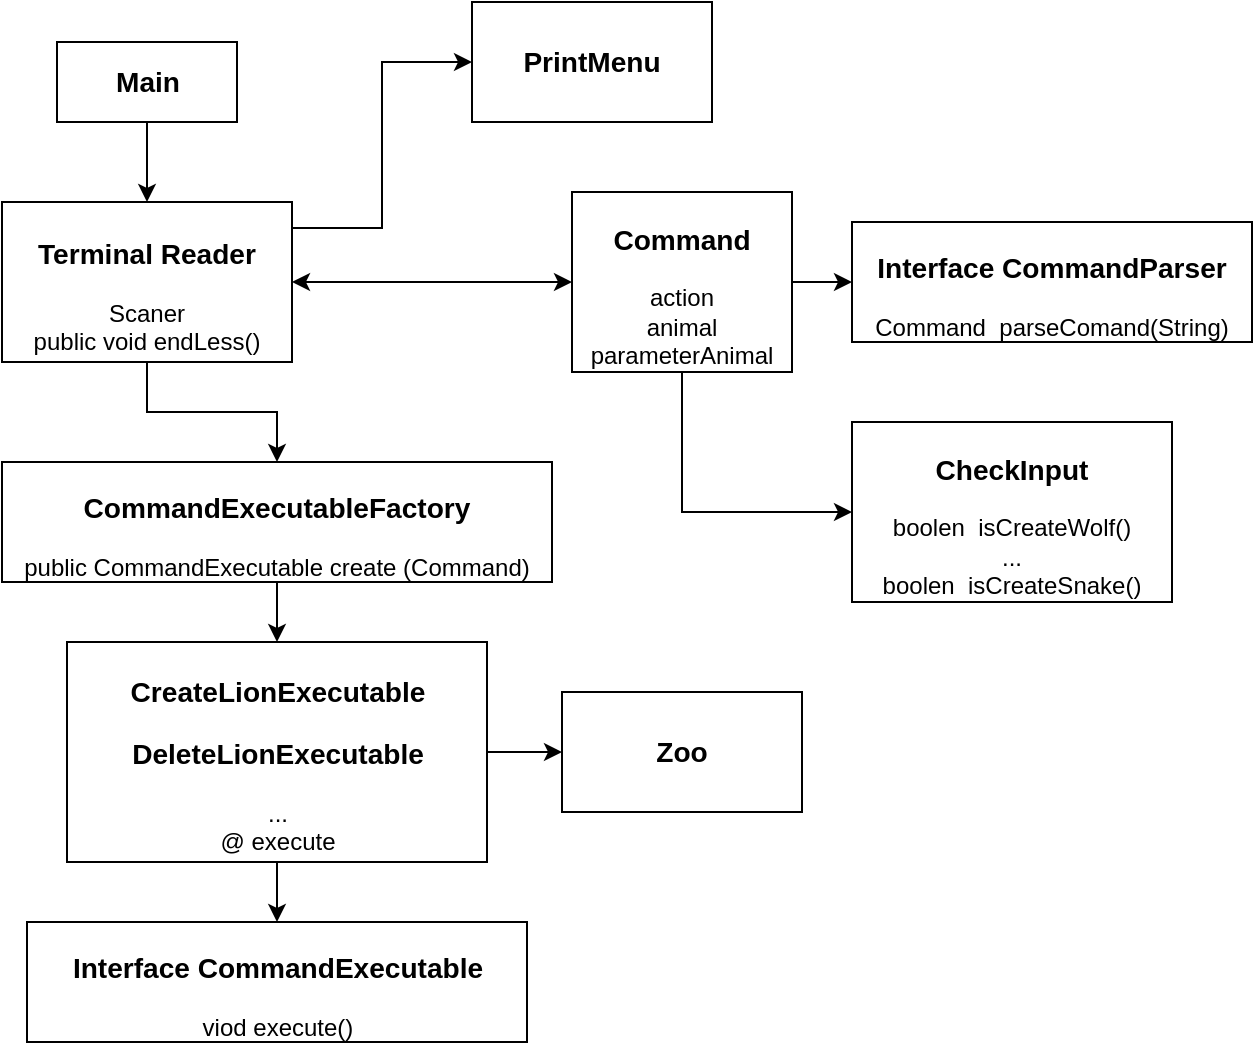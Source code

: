 <mxfile version="20.5.3" type="embed"><diagram id="kDkwM4_t6CrOr6_Z5UCp" name="Page-1"><mxGraphModel dx="641" dy="652" grid="1" gridSize="10" guides="1" tooltips="1" connect="1" arrows="1" fold="1" page="1" pageScale="1" pageWidth="850" pageHeight="1100" math="0" shadow="0"><root><mxCell id="0"/><mxCell id="1" parent="0"/><mxCell id="4" value="" style="edgeStyle=orthogonalEdgeStyle;rounded=0;orthogonalLoop=1;jettySize=auto;html=1;fontColor=#000000;" edge="1" parent="1" source="2" target="3"><mxGeometry relative="1" as="geometry"/></mxCell><mxCell id="2" value="&lt;h3&gt;Main&lt;/h3&gt;" style="rounded=0;whiteSpace=wrap;html=1;" vertex="1" parent="1"><mxGeometry x="52.5" y="40" width="90" height="40" as="geometry"/></mxCell><mxCell id="18" style="edgeStyle=orthogonalEdgeStyle;rounded=0;orthogonalLoop=1;jettySize=auto;html=1;entryX=0.5;entryY=0;entryDx=0;entryDy=0;fontColor=#000000;" edge="1" parent="1" source="3" target="6"><mxGeometry relative="1" as="geometry"/></mxCell><mxCell id="19" style="edgeStyle=orthogonalEdgeStyle;rounded=0;orthogonalLoop=1;jettySize=auto;html=1;entryX=0;entryY=0.5;entryDx=0;entryDy=0;fontColor=#000000;exitX=0.993;exitY=0.163;exitDx=0;exitDy=0;exitPerimeter=0;" edge="1" parent="1" source="3" target="15"><mxGeometry relative="1" as="geometry"/></mxCell><mxCell id="3" value="&lt;h3&gt;Terminal Reader&lt;/h3&gt;Scaner&lt;br&gt;public void endLess()" style="rounded=0;whiteSpace=wrap;html=1;" vertex="1" parent="1"><mxGeometry x="25" y="120" width="145" height="80" as="geometry"/></mxCell><mxCell id="5" value="&lt;h3&gt;Interface CommandParser&lt;/h3&gt;Command&amp;nbsp; parseComand(String)" style="rounded=0;whiteSpace=wrap;html=1;fontColor=#000000;" vertex="1" parent="1"><mxGeometry x="450" y="130" width="200" height="60" as="geometry"/></mxCell><mxCell id="21" style="edgeStyle=orthogonalEdgeStyle;rounded=0;orthogonalLoop=1;jettySize=auto;html=1;entryX=0.5;entryY=0;entryDx=0;entryDy=0;fontColor=#000000;" edge="1" parent="1" source="6" target="10"><mxGeometry relative="1" as="geometry"/></mxCell><mxCell id="6" value="&lt;h3&gt;CommandExecutableFactory&lt;/h3&gt;public CommandExecutable create (Command)" style="rounded=0;whiteSpace=wrap;html=1;fontColor=#000000;" vertex="1" parent="1"><mxGeometry x="25" y="250" width="275" height="60" as="geometry"/></mxCell><mxCell id="9" value="&lt;h3&gt;Interface CommandExecutable&lt;/h3&gt;viod execute()" style="rounded=0;whiteSpace=wrap;html=1;fontColor=#000000;" vertex="1" parent="1"><mxGeometry x="37.5" y="480" width="250" height="60" as="geometry"/></mxCell><mxCell id="12" style="edgeStyle=orthogonalEdgeStyle;rounded=0;orthogonalLoop=1;jettySize=auto;html=1;entryX=0.5;entryY=0;entryDx=0;entryDy=0;fontColor=#000000;" edge="1" parent="1" source="10" target="9"><mxGeometry relative="1" as="geometry"/></mxCell><mxCell id="23" style="edgeStyle=orthogonalEdgeStyle;rounded=0;orthogonalLoop=1;jettySize=auto;html=1;entryX=0;entryY=0.5;entryDx=0;entryDy=0;fontColor=#000000;" edge="1" parent="1" source="10" target="22"><mxGeometry relative="1" as="geometry"/></mxCell><mxCell id="10" value="&lt;h3&gt;CreateLionExecutable&lt;/h3&gt;&lt;div&gt;&lt;h3&gt;DeleteLionExecutable&lt;/h3&gt;&lt;/div&gt;&lt;div&gt;...&lt;/div&gt;@ execute" style="rounded=0;whiteSpace=wrap;html=1;fontColor=#000000;" vertex="1" parent="1"><mxGeometry x="57.5" y="340" width="210" height="110" as="geometry"/></mxCell><mxCell id="16" style="edgeStyle=orthogonalEdgeStyle;rounded=0;orthogonalLoop=1;jettySize=auto;html=1;entryX=0;entryY=0.5;entryDx=0;entryDy=0;fontColor=#000000;" edge="1" parent="1" source="14" target="5"><mxGeometry relative="1" as="geometry"/></mxCell><mxCell id="14" value="&lt;h3&gt;Command&lt;/h3&gt;action&lt;br&gt;animal&lt;br&gt;parameterAnimal" style="rounded=0;whiteSpace=wrap;html=1;strokeColor=default;fontColor=#000000;fillColor=none;" vertex="1" parent="1"><mxGeometry x="310" y="115" width="110" height="90" as="geometry"/></mxCell><mxCell id="15" value="&lt;h3&gt;PrintMenu&lt;/h3&gt;" style="rounded=0;whiteSpace=wrap;html=1;strokeColor=default;fontColor=#000000;fillColor=none;" vertex="1" parent="1"><mxGeometry x="260" y="20" width="120" height="60" as="geometry"/></mxCell><mxCell id="22" value="&lt;h3&gt;Zoo&lt;/h3&gt;" style="rounded=0;whiteSpace=wrap;html=1;strokeColor=default;fontColor=#000000;fillColor=none;" vertex="1" parent="1"><mxGeometry x="305" y="365" width="120" height="60" as="geometry"/></mxCell><mxCell id="24" value="&lt;h3&gt;CheckInput&lt;/h3&gt;boolen&amp;nbsp; isCreateWolf()&lt;br&gt;...&lt;br&gt;boolen&amp;nbsp; isCreateSnake()" style="rounded=0;whiteSpace=wrap;html=1;strokeColor=default;fontColor=#000000;fillColor=none;" vertex="1" parent="1"><mxGeometry x="450" y="230" width="160" height="90" as="geometry"/></mxCell><mxCell id="32" value="" style="endArrow=classic;html=1;rounded=0;fontColor=#000000;entryX=0;entryY=0.5;entryDx=0;entryDy=0;exitX=0.5;exitY=1;exitDx=0;exitDy=0;" edge="1" parent="1" source="14" target="24"><mxGeometry width="50" height="50" relative="1" as="geometry"><mxPoint x="310" y="240" as="sourcePoint"/><mxPoint x="360" y="190" as="targetPoint"/><Array as="points"><mxPoint x="365" y="275"/></Array></mxGeometry></mxCell><mxCell id="33" value="" style="endArrow=classic;startArrow=classic;html=1;rounded=0;fontColor=#000000;entryX=0;entryY=0.5;entryDx=0;entryDy=0;exitX=1;exitY=0.5;exitDx=0;exitDy=0;" edge="1" parent="1" source="3" target="14"><mxGeometry width="50" height="50" relative="1" as="geometry"><mxPoint x="310" y="230" as="sourcePoint"/><mxPoint x="360" y="180" as="targetPoint"/></mxGeometry></mxCell></root></mxGraphModel></diagram></mxfile>